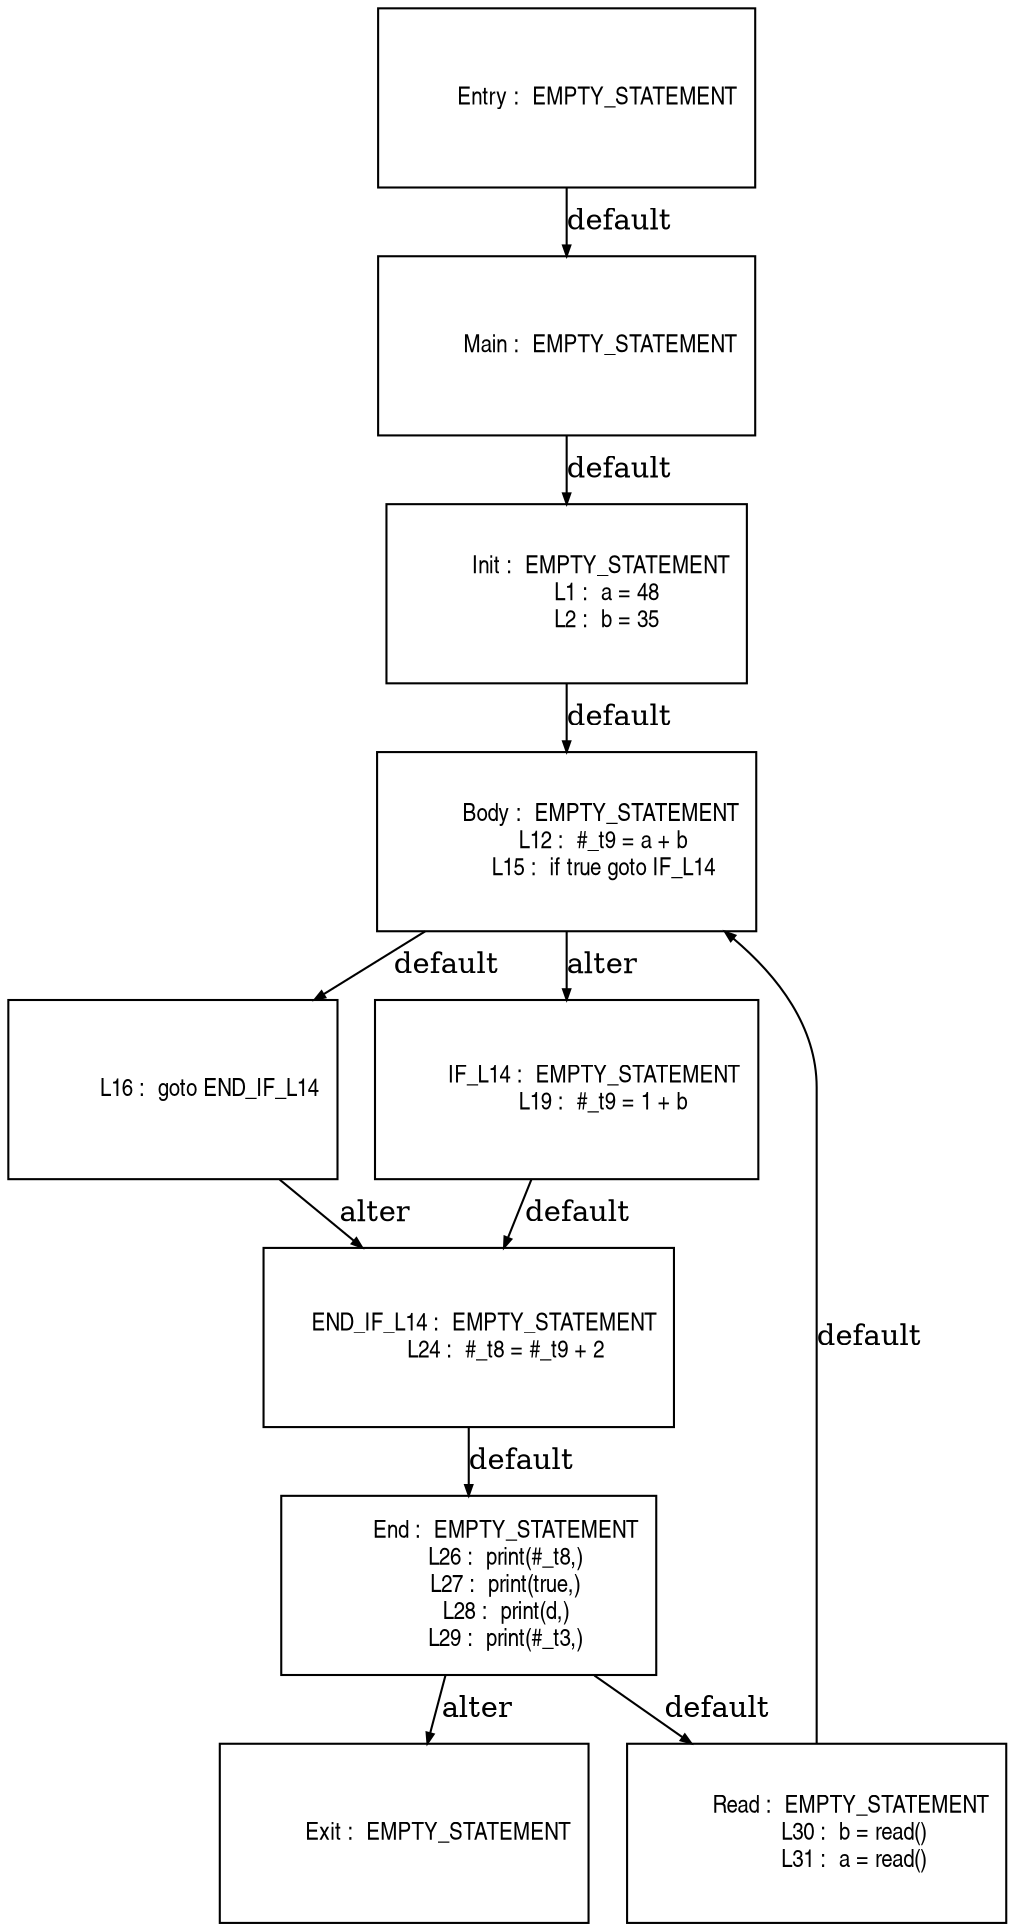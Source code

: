 digraph G {
  ranksep=.25;
  edge [arrowsize=.5]
  node [shape=rectangle, fontname="ArialNarrow",
        fontsize=12,  height=1.2];
  "           Main :  EMPTY_STATEMENT
"; "           Init :  EMPTY_STATEMENT
             L1 :  a = 48
             L2 :  b = 35
"; "           Body :  EMPTY_STATEMENT
            L12 :  #_t9 = a + b
            L15 :  if true goto IF_L14
"; "            L16 :  goto END_IF_L14
"; "         IF_L14 :  EMPTY_STATEMENT
            L19 :  #_t9 = 1 + b
"; "     END_IF_L14 :  EMPTY_STATEMENT
            L24 :  #_t8 = #_t9 + 2
"; "          Entry :  EMPTY_STATEMENT
"; "            End :  EMPTY_STATEMENT
            L26 :  print(#_t8,)
            L27 :  print(true,)
            L28 :  print(d,)
            L29 :  print(#_t3,)
"; "           Exit :  EMPTY_STATEMENT
"; "           Read :  EMPTY_STATEMENT
            L30 :  b = read()
            L31 :  a = read()
"; 
  "           Main :  EMPTY_STATEMENT
" -> "           Init :  EMPTY_STATEMENT
             L1 :  a = 48
             L2 :  b = 35
"  [label="default"];
  "           Init :  EMPTY_STATEMENT
             L1 :  a = 48
             L2 :  b = 35
" -> "           Body :  EMPTY_STATEMENT
            L12 :  #_t9 = a + b
            L15 :  if true goto IF_L14
"  [label="default"];
  "           Body :  EMPTY_STATEMENT
            L12 :  #_t9 = a + b
            L15 :  if true goto IF_L14
" -> "            L16 :  goto END_IF_L14
"  [label="default"];
  "           Body :  EMPTY_STATEMENT
            L12 :  #_t9 = a + b
            L15 :  if true goto IF_L14
" -> "         IF_L14 :  EMPTY_STATEMENT
            L19 :  #_t9 = 1 + b
"  [label="alter"];
  "            L16 :  goto END_IF_L14
" -> "     END_IF_L14 :  EMPTY_STATEMENT
            L24 :  #_t8 = #_t9 + 2
"  [label="alter"];
  "         IF_L14 :  EMPTY_STATEMENT
            L19 :  #_t9 = 1 + b
" -> "     END_IF_L14 :  EMPTY_STATEMENT
            L24 :  #_t8 = #_t9 + 2
"  [label="default"];
  "     END_IF_L14 :  EMPTY_STATEMENT
            L24 :  #_t8 = #_t9 + 2
" -> "            End :  EMPTY_STATEMENT
            L26 :  print(#_t8,)
            L27 :  print(true,)
            L28 :  print(d,)
            L29 :  print(#_t3,)
"  [label="default"];
  "          Entry :  EMPTY_STATEMENT
" -> "           Main :  EMPTY_STATEMENT
"  [label="default"];
  "            End :  EMPTY_STATEMENT
            L26 :  print(#_t8,)
            L27 :  print(true,)
            L28 :  print(d,)
            L29 :  print(#_t3,)
" -> "           Read :  EMPTY_STATEMENT
            L30 :  b = read()
            L31 :  a = read()
"  [label="default"];
  "            End :  EMPTY_STATEMENT
            L26 :  print(#_t8,)
            L27 :  print(true,)
            L28 :  print(d,)
            L29 :  print(#_t3,)
" -> "           Exit :  EMPTY_STATEMENT
"  [label="alter"];
  "           Read :  EMPTY_STATEMENT
            L30 :  b = read()
            L31 :  a = read()
" -> "           Body :  EMPTY_STATEMENT
            L12 :  #_t9 = a + b
            L15 :  if true goto IF_L14
"  [label="default"];
}
